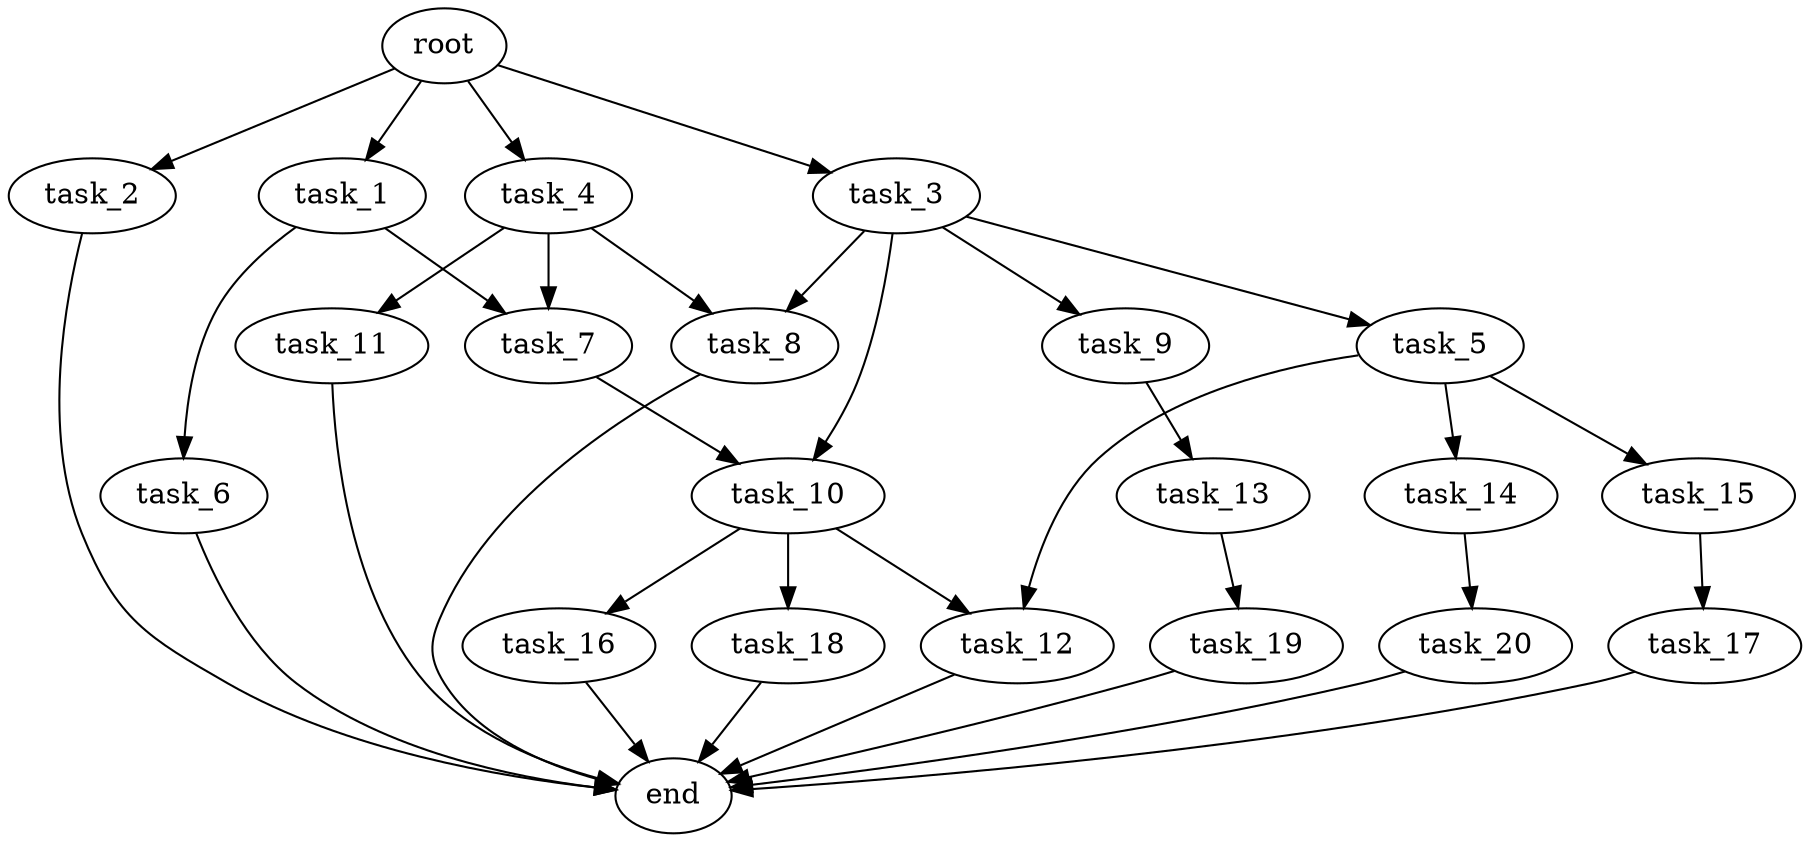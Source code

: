digraph G {
  root [size="0.000000e+00"];
  task_1 [size="3.807631e+09"];
  task_2 [size="9.766143e+09"];
  task_3 [size="9.969375e+08"];
  task_4 [size="3.155244e+09"];
  task_5 [size="8.667861e+09"];
  task_6 [size="5.316075e+09"];
  task_7 [size="1.864987e+09"];
  task_8 [size="5.007008e+09"];
  task_9 [size="4.580405e+09"];
  task_10 [size="9.263573e+09"];
  task_11 [size="2.158631e+08"];
  task_12 [size="2.474674e+09"];
  task_13 [size="5.294624e+09"];
  task_14 [size="3.336363e+09"];
  task_15 [size="3.934605e+09"];
  task_16 [size="1.570896e+09"];
  task_17 [size="3.468452e+09"];
  task_18 [size="3.519779e+09"];
  task_19 [size="6.252684e+09"];
  task_20 [size="2.362811e+09"];
  end [size="0.000000e+00"];

  root -> task_1 [size="1.000000e-12"];
  root -> task_2 [size="1.000000e-12"];
  root -> task_3 [size="1.000000e-12"];
  root -> task_4 [size="1.000000e-12"];
  task_1 -> task_6 [size="5.316075e+08"];
  task_1 -> task_7 [size="9.324937e+07"];
  task_2 -> end [size="1.000000e-12"];
  task_3 -> task_5 [size="8.667861e+08"];
  task_3 -> task_8 [size="2.503504e+08"];
  task_3 -> task_9 [size="4.580405e+08"];
  task_3 -> task_10 [size="4.631787e+08"];
  task_4 -> task_7 [size="9.324937e+07"];
  task_4 -> task_8 [size="2.503504e+08"];
  task_4 -> task_11 [size="2.158631e+07"];
  task_5 -> task_12 [size="1.237337e+08"];
  task_5 -> task_14 [size="3.336363e+08"];
  task_5 -> task_15 [size="3.934605e+08"];
  task_6 -> end [size="1.000000e-12"];
  task_7 -> task_10 [size="4.631787e+08"];
  task_8 -> end [size="1.000000e-12"];
  task_9 -> task_13 [size="5.294624e+08"];
  task_10 -> task_12 [size="1.237337e+08"];
  task_10 -> task_16 [size="1.570896e+08"];
  task_10 -> task_18 [size="3.519779e+08"];
  task_11 -> end [size="1.000000e-12"];
  task_12 -> end [size="1.000000e-12"];
  task_13 -> task_19 [size="6.252684e+08"];
  task_14 -> task_20 [size="2.362811e+08"];
  task_15 -> task_17 [size="3.468452e+08"];
  task_16 -> end [size="1.000000e-12"];
  task_17 -> end [size="1.000000e-12"];
  task_18 -> end [size="1.000000e-12"];
  task_19 -> end [size="1.000000e-12"];
  task_20 -> end [size="1.000000e-12"];
}
